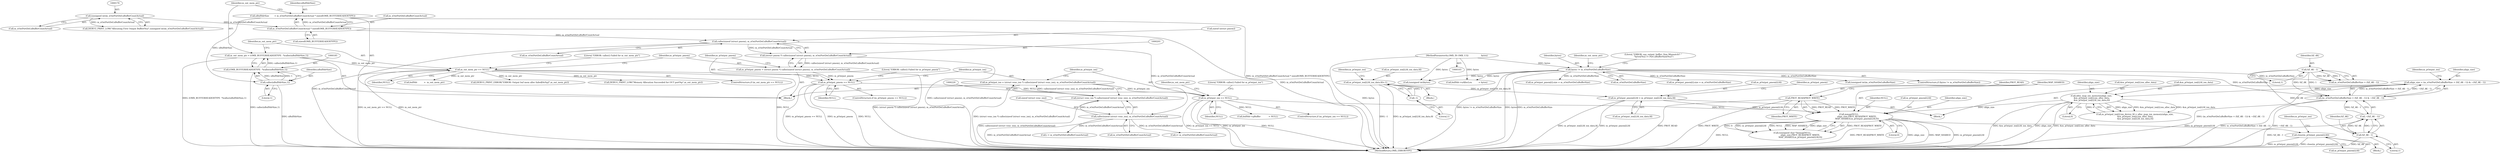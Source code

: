 digraph "0_Android_7558d03e6498e970b761aa44fff6b2c659202d95_2@API" {
"1000517" [label="(Call,close(m_pOutput_pmem[i].fd))"];
"1000493" [label="(Call,mmap(NULL,\n                        align_size,PROT_READ|PROT_WRITE,\n                        MAP_SHARED,m_pOutput_pmem[i].fd,0))"];
"1000228" [label="(Call,m_pOutput_ion == NULL)"];
"1000217" [label="(Call,m_pOutput_ion = (struct venc_ion *) calloc(sizeof (struct venc_ion), m_sOutPortDef.nBufferCountActual))"];
"1000219" [label="(Call,(struct venc_ion *) calloc(sizeof (struct venc_ion), m_sOutPortDef.nBufferCountActual))"];
"1000221" [label="(Call,calloc(sizeof (struct venc_ion), m_sOutPortDef.nBufferCountActual))"];
"1000202" [label="(Call,calloc(sizeof (struct pmem), m_sOutPortDef.nBufferCountActual))"];
"1000176" [label="(Call,m_sOutPortDef.nBufferCountActual * sizeof(OMX_BUFFERHEADERTYPE))"];
"1000169" [label="(Call,(unsigned int)m_sOutPortDef.nBufferCountActual)"];
"1000209" [label="(Call,m_pOutput_pmem == NULL)"];
"1000198" [label="(Call,m_pOutput_pmem = (struct pmem *) calloc(sizeof (struct pmem), m_sOutPortDef.nBufferCountActual))"];
"1000200" [label="(Call,(struct pmem *) calloc(sizeof (struct pmem), m_sOutPortDef.nBufferCountActual))"];
"1000190" [label="(Call,m_out_mem_ptr == NULL)"];
"1000182" [label="(Call,m_out_mem_ptr = (OMX_BUFFERHEADERTYPE  *)calloc(nBufHdrSize,1))"];
"1000184" [label="(Call,(OMX_BUFFERHEADERTYPE  *)calloc(nBufHdrSize,1))"];
"1000186" [label="(Call,calloc(nBufHdrSize,1))"];
"1000174" [label="(Call,nBufHdrSize        = m_sOutPortDef.nBufferCountActual * sizeof(OMX_BUFFERHEADERTYPE))"];
"1000415" [label="(Call,alloc_map_ion_memory(align_size,\n &m_pOutput_ion[i].ion_alloc_data,\n &m_pOutput_ion[i].fd_ion_data,0))"];
"1000395" [label="(Call,align_size = (m_sOutPortDef.nBufferSize + (SZ_4K - 1)) & ~(SZ_4K - 1))"];
"1000397" [label="(Call,(m_sOutPortDef.nBufferSize + (SZ_4K - 1)) & ~(SZ_4K - 1))"];
"1000138" [label="(Call,bytes != m_sOutPortDef.nBufferSize)"];
"1000108" [label="(MethodParameterIn,OMX_IN OMX_U32                   bytes)"];
"1000402" [label="(Call,SZ_4K - 1)"];
"1000405" [label="(Call,~(SZ_4K - 1))"];
"1000406" [label="(Call,SZ_4K - 1)"];
"1000496" [label="(Call,PROT_READ|PROT_WRITE)"];
"1000443" [label="(Call,m_pOutput_pmem[i].fd = m_pOutput_ion[i].fd_ion_data.fd)"];
"1000313" [label="(Call,m_pOutput_ion[i].fd_ion_data.fd=-1)"];
"1000321" [label="(Call,-1)"];
"1000219" [label="(Call,(struct venc_ion *) calloc(sizeof (struct venc_ion), m_sOutPortDef.nBufferCountActual))"];
"1000321" [label="(Call,-1)"];
"1000221" [label="(Call,calloc(sizeof (struct venc_ion), m_sOutPortDef.nBufferCountActual))"];
"1000203" [label="(Call,sizeof (struct pmem))"];
"1000500" [label="(Call,m_pOutput_pmem[i].fd)"];
"1000242" [label="(Call,DEBUG_PRINT_LOW(\"Memory Allocation Succeeded for OUT port%p\",m_out_mem_ptr))"];
"1000218" [label="(Identifier,m_pOutput_ion)"];
"1000214" [label="(Literal,\"ERROR: calloc() Failed for m_pOutput_pmem\")"];
"1000397" [label="(Call,(m_sOutPortDef.nBufferSize + (SZ_4K - 1)) & ~(SZ_4K - 1))"];
"1000217" [label="(Call,m_pOutput_ion = (struct venc_ion *) calloc(sizeof (struct venc_ion), m_sOutPortDef.nBufferCountActual))"];
"1000189" [label="(ControlStructure,if (m_out_mem_ptr == NULL))"];
"1000290" [label="(Call,bufHdr->pBuffer            = NULL)"];
"1000192" [label="(Identifier,NULL)"];
"1000408" [label="(Literal,1)"];
"1000169" [label="(Call,(unsigned int)m_sOutPortDef.nBufferCountActual)"];
"1000313" [label="(Call,m_pOutput_ion[i].fd_ion_data.fd=-1)"];
"1000495" [label="(Identifier,align_size)"];
"1000491" [label="(Call,(unsigned char *)mmap(NULL,\n                        align_size,PROT_READ|PROT_WRITE,\n                        MAP_SHARED,m_pOutput_pmem[i].fd,0))"];
"1000209" [label="(Call,m_pOutput_pmem == NULL)"];
"1000407" [label="(Identifier,SZ_4K)"];
"1000195" [label="(Literal,\"ERROR: calloc() Failed for m_out_mem_ptr\")"];
"1000398" [label="(Call,m_sOutPortDef.nBufferSize + (SZ_4K - 1))"];
"1000429" [label="(Literal,0)"];
"1000167" [label="(Call,DEBUG_PRINT_LOW(\"Allocating First Output Buffer(%u)\",(unsigned int)m_sOutPortDef.nBufferCountActual))"];
"1000180" [label="(Call,sizeof(OMX_BUFFERHEADERTYPE))"];
"1000415" [label="(Call,alloc_map_ion_memory(align_size,\n &m_pOutput_ion[i].ion_alloc_data,\n &m_pOutput_ion[i].fd_ion_data,0))"];
"1000456" [label="(Call,m_pOutput_pmem[i].size = m_sOutPortDef.nBufferSize)"];
"1000191" [label="(Identifier,m_out_mem_ptr)"];
"1000187" [label="(Identifier,nBufHdrSize)"];
"1000395" [label="(Call,align_size = (m_sOutPortDef.nBufferSize + (SZ_4K - 1)) & ~(SZ_4K - 1))"];
"1000177" [label="(Call,m_sOutPortDef.nBufferCountActual)"];
"1000322" [label="(Literal,1)"];
"1000146" [label="(Call,(unsigned int)bytes)"];
"1000443" [label="(Call,m_pOutput_pmem[i].fd = m_pOutput_ion[i].fd_ion_data.fd)"];
"1000208" [label="(ControlStructure,if (m_pOutput_pmem == NULL))"];
"1000412" [label="(Identifier,m_pOutput_ion)"];
"1000249" [label="(Call,i < m_sOutPortDef.nBufferCountActual)"];
"1000140" [label="(Call,m_sOutPortDef.nBufferSize)"];
"1000237" [label="(Identifier,m_out_mem_ptr)"];
"1000575" [label="(Call,m_pOutput_pmem[i].size = m_sOutPortDef.nBufferSize)"];
"1000394" [label="(Block,)"];
"1000518" [label="(Call,m_pOutput_pmem[i].fd)"];
"1000171" [label="(Call,m_sOutPortDef.nBufferCountActual)"];
"1000403" [label="(Identifier,SZ_4K)"];
"1000406" [label="(Call,SZ_4K - 1)"];
"1000158" [label="(Identifier,m_out_mem_ptr)"];
"1000182" [label="(Call,m_out_mem_ptr = (OMX_BUFFERHEADERTYPE  *)calloc(nBufHdrSize,1))"];
"1000405" [label="(Call,~(SZ_4K - 1))"];
"1000183" [label="(Identifier,m_out_mem_ptr)"];
"1000200" [label="(Call,(struct pmem *) calloc(sizeof (struct pmem), m_sOutPortDef.nBufferCountActual))"];
"1000184" [label="(Call,(OMX_BUFFERHEADERTYPE  *)calloc(nBufHdrSize,1))"];
"1000205" [label="(Call,m_sOutPortDef.nBufferCountActual)"];
"1000256" [label="(Block,)"];
"1000459" [label="(Identifier,m_pOutput_pmem)"];
"1000224" [label="(Call,m_sOutPortDef.nBufferCountActual)"];
"1000186" [label="(Call,calloc(nBufHdrSize,1))"];
"1000402" [label="(Call,SZ_4K - 1)"];
"1000497" [label="(Identifier,PROT_READ)"];
"1000327" [label="(Identifier,m_pOutput_ion)"];
"1000149" [label="(Call,(unsigned int)m_sOutPortDef.nBufferSize)"];
"1000210" [label="(Identifier,m_pOutput_pmem)"];
"1000239" [label="(Call,bufHdr          =  m_out_mem_ptr)"];
"1000416" [label="(Identifier,align_size)"];
"1000514" [label="(Block,)"];
"1000137" [label="(ControlStructure,if (bytes != m_sOutPortDef.nBufferSize))"];
"1000190" [label="(Call,m_out_mem_ptr == NULL)"];
"1000444" [label="(Call,m_pOutput_pmem[i].fd)"];
"1000228" [label="(Call,m_pOutput_ion == NULL)"];
"1000108" [label="(MethodParameterIn,OMX_IN OMX_U32                   bytes)"];
"1000270" [label="(Call,bufHdr->nAllocLen          = bytes)"];
"1000449" [label="(Call,m_pOutput_ion[i].fd_ion_data.fd)"];
"1000227" [label="(ControlStructure,if (m_pOutput_ion == NULL))"];
"1000494" [label="(Identifier,NULL)"];
"1000404" [label="(Literal,1)"];
"1000199" [label="(Identifier,m_pOutput_pmem)"];
"1000176" [label="(Call,m_sOutPortDef.nBufferCountActual * sizeof(OMX_BUFFERHEADERTYPE))"];
"1000344" [label="(Call,i< m_sOutPortDef.nBufferCountActual)"];
"1000174" [label="(Call,nBufHdrSize        = m_sOutPortDef.nBufferCountActual * sizeof(OMX_BUFFERHEADERTYPE))"];
"1000496" [label="(Call,PROT_READ|PROT_WRITE)"];
"1000188" [label="(Literal,1)"];
"1000145" [label="(Literal,\"ERROR: use_output_buffer: Size Mismatch!! \"\n \"bytes[%u] != Port.nBufferSize[%u]\")"];
"1000222" [label="(Call,sizeof (struct venc_ion))"];
"1000493" [label="(Call,mmap(NULL,\n                        align_size,PROT_READ|PROT_WRITE,\n                        MAP_SHARED,m_pOutput_pmem[i].fd,0))"];
"1000505" [label="(Literal,0)"];
"1000211" [label="(Identifier,NULL)"];
"1000175" [label="(Identifier,nBufHdrSize)"];
"1000646" [label="(MethodReturn,OMX_ERRORTYPE)"];
"1000202" [label="(Call,calloc(sizeof (struct pmem), m_sOutPortDef.nBufferCountActual))"];
"1000233" [label="(Literal,\"ERROR: calloc() Failed for m_pOutput_ion\")"];
"1000396" [label="(Identifier,align_size)"];
"1000230" [label="(Identifier,NULL)"];
"1000229" [label="(Identifier,m_pOutput_ion)"];
"1000417" [label="(Call,&m_pOutput_ion[i].ion_alloc_data)"];
"1000139" [label="(Identifier,bytes)"];
"1000334" [label="(Call,DEBUG_PRINT_ERROR(\"ERROR: Output buf mem alloc failed[0x%p]\",m_out_mem_ptr))"];
"1000517" [label="(Call,close(m_pOutput_pmem[i].fd))"];
"1000159" [label="(Block,)"];
"1000314" [label="(Call,m_pOutput_ion[i].fd_ion_data.fd)"];
"1000526" [label="(Identifier,m_pOutput_ion)"];
"1000499" [label="(Identifier,MAP_SHARED)"];
"1000498" [label="(Identifier,PROT_WRITE)"];
"1000423" [label="(Call,&m_pOutput_ion[i].fd_ion_data)"];
"1000198" [label="(Call,m_pOutput_pmem = (struct pmem *) calloc(sizeof (struct pmem), m_sOutPortDef.nBufferCountActual))"];
"1000138" [label="(Call,bytes != m_sOutPortDef.nBufferSize)"];
"1000409" [label="(Call,m_pOutput_ion[i].ion_device_fd = alloc_map_ion_memory(align_size,\n &m_pOutput_ion[i].ion_alloc_data,\n &m_pOutput_ion[i].fd_ion_data,0))"];
"1000517" -> "1000514"  [label="AST: "];
"1000517" -> "1000518"  [label="CFG: "];
"1000518" -> "1000517"  [label="AST: "];
"1000526" -> "1000517"  [label="CFG: "];
"1000517" -> "1000646"  [label="DDG: m_pOutput_pmem[i].fd"];
"1000517" -> "1000646"  [label="DDG: close(m_pOutput_pmem[i].fd)"];
"1000493" -> "1000517"  [label="DDG: m_pOutput_pmem[i].fd"];
"1000493" -> "1000491"  [label="AST: "];
"1000493" -> "1000505"  [label="CFG: "];
"1000494" -> "1000493"  [label="AST: "];
"1000495" -> "1000493"  [label="AST: "];
"1000496" -> "1000493"  [label="AST: "];
"1000499" -> "1000493"  [label="AST: "];
"1000500" -> "1000493"  [label="AST: "];
"1000505" -> "1000493"  [label="AST: "];
"1000491" -> "1000493"  [label="CFG: "];
"1000493" -> "1000646"  [label="DDG: NULL"];
"1000493" -> "1000646"  [label="DDG: PROT_READ|PROT_WRITE"];
"1000493" -> "1000646"  [label="DDG: align_size"];
"1000493" -> "1000646"  [label="DDG: MAP_SHARED"];
"1000493" -> "1000646"  [label="DDG: m_pOutput_pmem[i].fd"];
"1000493" -> "1000491"  [label="DDG: PROT_READ|PROT_WRITE"];
"1000493" -> "1000491"  [label="DDG: 0"];
"1000493" -> "1000491"  [label="DDG: m_pOutput_pmem[i].fd"];
"1000493" -> "1000491"  [label="DDG: NULL"];
"1000493" -> "1000491"  [label="DDG: MAP_SHARED"];
"1000493" -> "1000491"  [label="DDG: align_size"];
"1000228" -> "1000493"  [label="DDG: NULL"];
"1000415" -> "1000493"  [label="DDG: align_size"];
"1000496" -> "1000493"  [label="DDG: PROT_READ"];
"1000496" -> "1000493"  [label="DDG: PROT_WRITE"];
"1000443" -> "1000493"  [label="DDG: m_pOutput_pmem[i].fd"];
"1000228" -> "1000227"  [label="AST: "];
"1000228" -> "1000230"  [label="CFG: "];
"1000229" -> "1000228"  [label="AST: "];
"1000230" -> "1000228"  [label="AST: "];
"1000233" -> "1000228"  [label="CFG: "];
"1000237" -> "1000228"  [label="CFG: "];
"1000228" -> "1000646"  [label="DDG: m_pOutput_ion == NULL"];
"1000228" -> "1000646"  [label="DDG: m_pOutput_ion"];
"1000228" -> "1000646"  [label="DDG: NULL"];
"1000217" -> "1000228"  [label="DDG: m_pOutput_ion"];
"1000209" -> "1000228"  [label="DDG: NULL"];
"1000228" -> "1000290"  [label="DDG: NULL"];
"1000217" -> "1000159"  [label="AST: "];
"1000217" -> "1000219"  [label="CFG: "];
"1000218" -> "1000217"  [label="AST: "];
"1000219" -> "1000217"  [label="AST: "];
"1000229" -> "1000217"  [label="CFG: "];
"1000217" -> "1000646"  [label="DDG: (struct venc_ion *) calloc(sizeof (struct venc_ion), m_sOutPortDef.nBufferCountActual)"];
"1000219" -> "1000217"  [label="DDG: calloc(sizeof (struct venc_ion), m_sOutPortDef.nBufferCountActual)"];
"1000219" -> "1000221"  [label="CFG: "];
"1000220" -> "1000219"  [label="AST: "];
"1000221" -> "1000219"  [label="AST: "];
"1000219" -> "1000646"  [label="DDG: calloc(sizeof (struct venc_ion), m_sOutPortDef.nBufferCountActual)"];
"1000221" -> "1000219"  [label="DDG: m_sOutPortDef.nBufferCountActual"];
"1000221" -> "1000224"  [label="CFG: "];
"1000222" -> "1000221"  [label="AST: "];
"1000224" -> "1000221"  [label="AST: "];
"1000221" -> "1000646"  [label="DDG: m_sOutPortDef.nBufferCountActual"];
"1000202" -> "1000221"  [label="DDG: m_sOutPortDef.nBufferCountActual"];
"1000221" -> "1000249"  [label="DDG: m_sOutPortDef.nBufferCountActual"];
"1000221" -> "1000344"  [label="DDG: m_sOutPortDef.nBufferCountActual"];
"1000202" -> "1000200"  [label="AST: "];
"1000202" -> "1000205"  [label="CFG: "];
"1000203" -> "1000202"  [label="AST: "];
"1000205" -> "1000202"  [label="AST: "];
"1000200" -> "1000202"  [label="CFG: "];
"1000202" -> "1000646"  [label="DDG: m_sOutPortDef.nBufferCountActual"];
"1000202" -> "1000200"  [label="DDG: m_sOutPortDef.nBufferCountActual"];
"1000176" -> "1000202"  [label="DDG: m_sOutPortDef.nBufferCountActual"];
"1000176" -> "1000174"  [label="AST: "];
"1000176" -> "1000180"  [label="CFG: "];
"1000177" -> "1000176"  [label="AST: "];
"1000180" -> "1000176"  [label="AST: "];
"1000174" -> "1000176"  [label="CFG: "];
"1000176" -> "1000646"  [label="DDG: m_sOutPortDef.nBufferCountActual"];
"1000176" -> "1000174"  [label="DDG: m_sOutPortDef.nBufferCountActual"];
"1000169" -> "1000176"  [label="DDG: m_sOutPortDef.nBufferCountActual"];
"1000169" -> "1000167"  [label="AST: "];
"1000169" -> "1000171"  [label="CFG: "];
"1000170" -> "1000169"  [label="AST: "];
"1000171" -> "1000169"  [label="AST: "];
"1000167" -> "1000169"  [label="CFG: "];
"1000169" -> "1000167"  [label="DDG: m_sOutPortDef.nBufferCountActual"];
"1000209" -> "1000208"  [label="AST: "];
"1000209" -> "1000211"  [label="CFG: "];
"1000210" -> "1000209"  [label="AST: "];
"1000211" -> "1000209"  [label="AST: "];
"1000214" -> "1000209"  [label="CFG: "];
"1000218" -> "1000209"  [label="CFG: "];
"1000209" -> "1000646"  [label="DDG: m_pOutput_pmem == NULL"];
"1000209" -> "1000646"  [label="DDG: m_pOutput_pmem"];
"1000209" -> "1000646"  [label="DDG: NULL"];
"1000198" -> "1000209"  [label="DDG: m_pOutput_pmem"];
"1000190" -> "1000209"  [label="DDG: NULL"];
"1000198" -> "1000159"  [label="AST: "];
"1000198" -> "1000200"  [label="CFG: "];
"1000199" -> "1000198"  [label="AST: "];
"1000200" -> "1000198"  [label="AST: "];
"1000210" -> "1000198"  [label="CFG: "];
"1000198" -> "1000646"  [label="DDG: (struct pmem *) calloc(sizeof (struct pmem), m_sOutPortDef.nBufferCountActual)"];
"1000200" -> "1000198"  [label="DDG: calloc(sizeof (struct pmem), m_sOutPortDef.nBufferCountActual)"];
"1000201" -> "1000200"  [label="AST: "];
"1000200" -> "1000646"  [label="DDG: calloc(sizeof (struct pmem), m_sOutPortDef.nBufferCountActual)"];
"1000190" -> "1000189"  [label="AST: "];
"1000190" -> "1000192"  [label="CFG: "];
"1000191" -> "1000190"  [label="AST: "];
"1000192" -> "1000190"  [label="AST: "];
"1000195" -> "1000190"  [label="CFG: "];
"1000199" -> "1000190"  [label="CFG: "];
"1000190" -> "1000646"  [label="DDG: m_out_mem_ptr == NULL"];
"1000190" -> "1000646"  [label="DDG: m_out_mem_ptr"];
"1000190" -> "1000646"  [label="DDG: NULL"];
"1000182" -> "1000190"  [label="DDG: m_out_mem_ptr"];
"1000190" -> "1000239"  [label="DDG: m_out_mem_ptr"];
"1000190" -> "1000242"  [label="DDG: m_out_mem_ptr"];
"1000190" -> "1000334"  [label="DDG: m_out_mem_ptr"];
"1000182" -> "1000159"  [label="AST: "];
"1000182" -> "1000184"  [label="CFG: "];
"1000183" -> "1000182"  [label="AST: "];
"1000184" -> "1000182"  [label="AST: "];
"1000191" -> "1000182"  [label="CFG: "];
"1000182" -> "1000646"  [label="DDG: (OMX_BUFFERHEADERTYPE  *)calloc(nBufHdrSize,1)"];
"1000184" -> "1000182"  [label="DDG: calloc(nBufHdrSize,1)"];
"1000184" -> "1000186"  [label="CFG: "];
"1000185" -> "1000184"  [label="AST: "];
"1000186" -> "1000184"  [label="AST: "];
"1000184" -> "1000646"  [label="DDG: calloc(nBufHdrSize,1)"];
"1000186" -> "1000184"  [label="DDG: nBufHdrSize"];
"1000186" -> "1000184"  [label="DDG: 1"];
"1000186" -> "1000188"  [label="CFG: "];
"1000187" -> "1000186"  [label="AST: "];
"1000188" -> "1000186"  [label="AST: "];
"1000186" -> "1000646"  [label="DDG: nBufHdrSize"];
"1000174" -> "1000186"  [label="DDG: nBufHdrSize"];
"1000174" -> "1000159"  [label="AST: "];
"1000175" -> "1000174"  [label="AST: "];
"1000183" -> "1000174"  [label="CFG: "];
"1000174" -> "1000646"  [label="DDG: m_sOutPortDef.nBufferCountActual * sizeof(OMX_BUFFERHEADERTYPE)"];
"1000415" -> "1000409"  [label="AST: "];
"1000415" -> "1000429"  [label="CFG: "];
"1000416" -> "1000415"  [label="AST: "];
"1000417" -> "1000415"  [label="AST: "];
"1000423" -> "1000415"  [label="AST: "];
"1000429" -> "1000415"  [label="AST: "];
"1000409" -> "1000415"  [label="CFG: "];
"1000415" -> "1000646"  [label="DDG: &m_pOutput_ion[i].fd_ion_data"];
"1000415" -> "1000646"  [label="DDG: align_size"];
"1000415" -> "1000646"  [label="DDG: &m_pOutput_ion[i].ion_alloc_data"];
"1000415" -> "1000409"  [label="DDG: align_size"];
"1000415" -> "1000409"  [label="DDG: &m_pOutput_ion[i].ion_alloc_data"];
"1000415" -> "1000409"  [label="DDG: &m_pOutput_ion[i].fd_ion_data"];
"1000415" -> "1000409"  [label="DDG: 0"];
"1000395" -> "1000415"  [label="DDG: align_size"];
"1000395" -> "1000394"  [label="AST: "];
"1000395" -> "1000397"  [label="CFG: "];
"1000396" -> "1000395"  [label="AST: "];
"1000397" -> "1000395"  [label="AST: "];
"1000412" -> "1000395"  [label="CFG: "];
"1000395" -> "1000646"  [label="DDG: (m_sOutPortDef.nBufferSize + (SZ_4K - 1)) & ~(SZ_4K - 1)"];
"1000397" -> "1000395"  [label="DDG: m_sOutPortDef.nBufferSize + (SZ_4K - 1)"];
"1000397" -> "1000395"  [label="DDG: ~(SZ_4K - 1)"];
"1000397" -> "1000405"  [label="CFG: "];
"1000398" -> "1000397"  [label="AST: "];
"1000405" -> "1000397"  [label="AST: "];
"1000397" -> "1000646"  [label="DDG: ~(SZ_4K - 1)"];
"1000397" -> "1000646"  [label="DDG: m_sOutPortDef.nBufferSize + (SZ_4K - 1)"];
"1000138" -> "1000397"  [label="DDG: m_sOutPortDef.nBufferSize"];
"1000402" -> "1000397"  [label="DDG: SZ_4K"];
"1000402" -> "1000397"  [label="DDG: 1"];
"1000405" -> "1000397"  [label="DDG: SZ_4K - 1"];
"1000138" -> "1000137"  [label="AST: "];
"1000138" -> "1000140"  [label="CFG: "];
"1000139" -> "1000138"  [label="AST: "];
"1000140" -> "1000138"  [label="AST: "];
"1000145" -> "1000138"  [label="CFG: "];
"1000158" -> "1000138"  [label="CFG: "];
"1000138" -> "1000646"  [label="DDG: bytes"];
"1000138" -> "1000646"  [label="DDG: m_sOutPortDef.nBufferSize"];
"1000138" -> "1000646"  [label="DDG: bytes != m_sOutPortDef.nBufferSize"];
"1000108" -> "1000138"  [label="DDG: bytes"];
"1000138" -> "1000146"  [label="DDG: bytes"];
"1000138" -> "1000149"  [label="DDG: m_sOutPortDef.nBufferSize"];
"1000138" -> "1000270"  [label="DDG: bytes"];
"1000138" -> "1000398"  [label="DDG: m_sOutPortDef.nBufferSize"];
"1000138" -> "1000456"  [label="DDG: m_sOutPortDef.nBufferSize"];
"1000138" -> "1000575"  [label="DDG: m_sOutPortDef.nBufferSize"];
"1000108" -> "1000103"  [label="AST: "];
"1000108" -> "1000646"  [label="DDG: bytes"];
"1000108" -> "1000146"  [label="DDG: bytes"];
"1000108" -> "1000270"  [label="DDG: bytes"];
"1000402" -> "1000398"  [label="AST: "];
"1000402" -> "1000404"  [label="CFG: "];
"1000403" -> "1000402"  [label="AST: "];
"1000404" -> "1000402"  [label="AST: "];
"1000398" -> "1000402"  [label="CFG: "];
"1000402" -> "1000398"  [label="DDG: SZ_4K"];
"1000402" -> "1000398"  [label="DDG: 1"];
"1000402" -> "1000406"  [label="DDG: SZ_4K"];
"1000405" -> "1000406"  [label="CFG: "];
"1000406" -> "1000405"  [label="AST: "];
"1000405" -> "1000646"  [label="DDG: SZ_4K - 1"];
"1000406" -> "1000405"  [label="DDG: SZ_4K"];
"1000406" -> "1000405"  [label="DDG: 1"];
"1000406" -> "1000408"  [label="CFG: "];
"1000407" -> "1000406"  [label="AST: "];
"1000408" -> "1000406"  [label="AST: "];
"1000406" -> "1000646"  [label="DDG: SZ_4K"];
"1000496" -> "1000498"  [label="CFG: "];
"1000497" -> "1000496"  [label="AST: "];
"1000498" -> "1000496"  [label="AST: "];
"1000499" -> "1000496"  [label="CFG: "];
"1000496" -> "1000646"  [label="DDG: PROT_WRITE"];
"1000496" -> "1000646"  [label="DDG: PROT_READ"];
"1000443" -> "1000394"  [label="AST: "];
"1000443" -> "1000449"  [label="CFG: "];
"1000444" -> "1000443"  [label="AST: "];
"1000449" -> "1000443"  [label="AST: "];
"1000459" -> "1000443"  [label="CFG: "];
"1000443" -> "1000646"  [label="DDG: m_pOutput_ion[i].fd_ion_data.fd"];
"1000443" -> "1000646"  [label="DDG: m_pOutput_pmem[i].fd"];
"1000313" -> "1000443"  [label="DDG: m_pOutput_ion[i].fd_ion_data.fd"];
"1000313" -> "1000256"  [label="AST: "];
"1000313" -> "1000321"  [label="CFG: "];
"1000314" -> "1000313"  [label="AST: "];
"1000321" -> "1000313"  [label="AST: "];
"1000327" -> "1000313"  [label="CFG: "];
"1000313" -> "1000646"  [label="DDG: -1"];
"1000313" -> "1000646"  [label="DDG: m_pOutput_ion[i].fd_ion_data.fd"];
"1000321" -> "1000313"  [label="DDG: 1"];
"1000321" -> "1000322"  [label="CFG: "];
"1000322" -> "1000321"  [label="AST: "];
}
